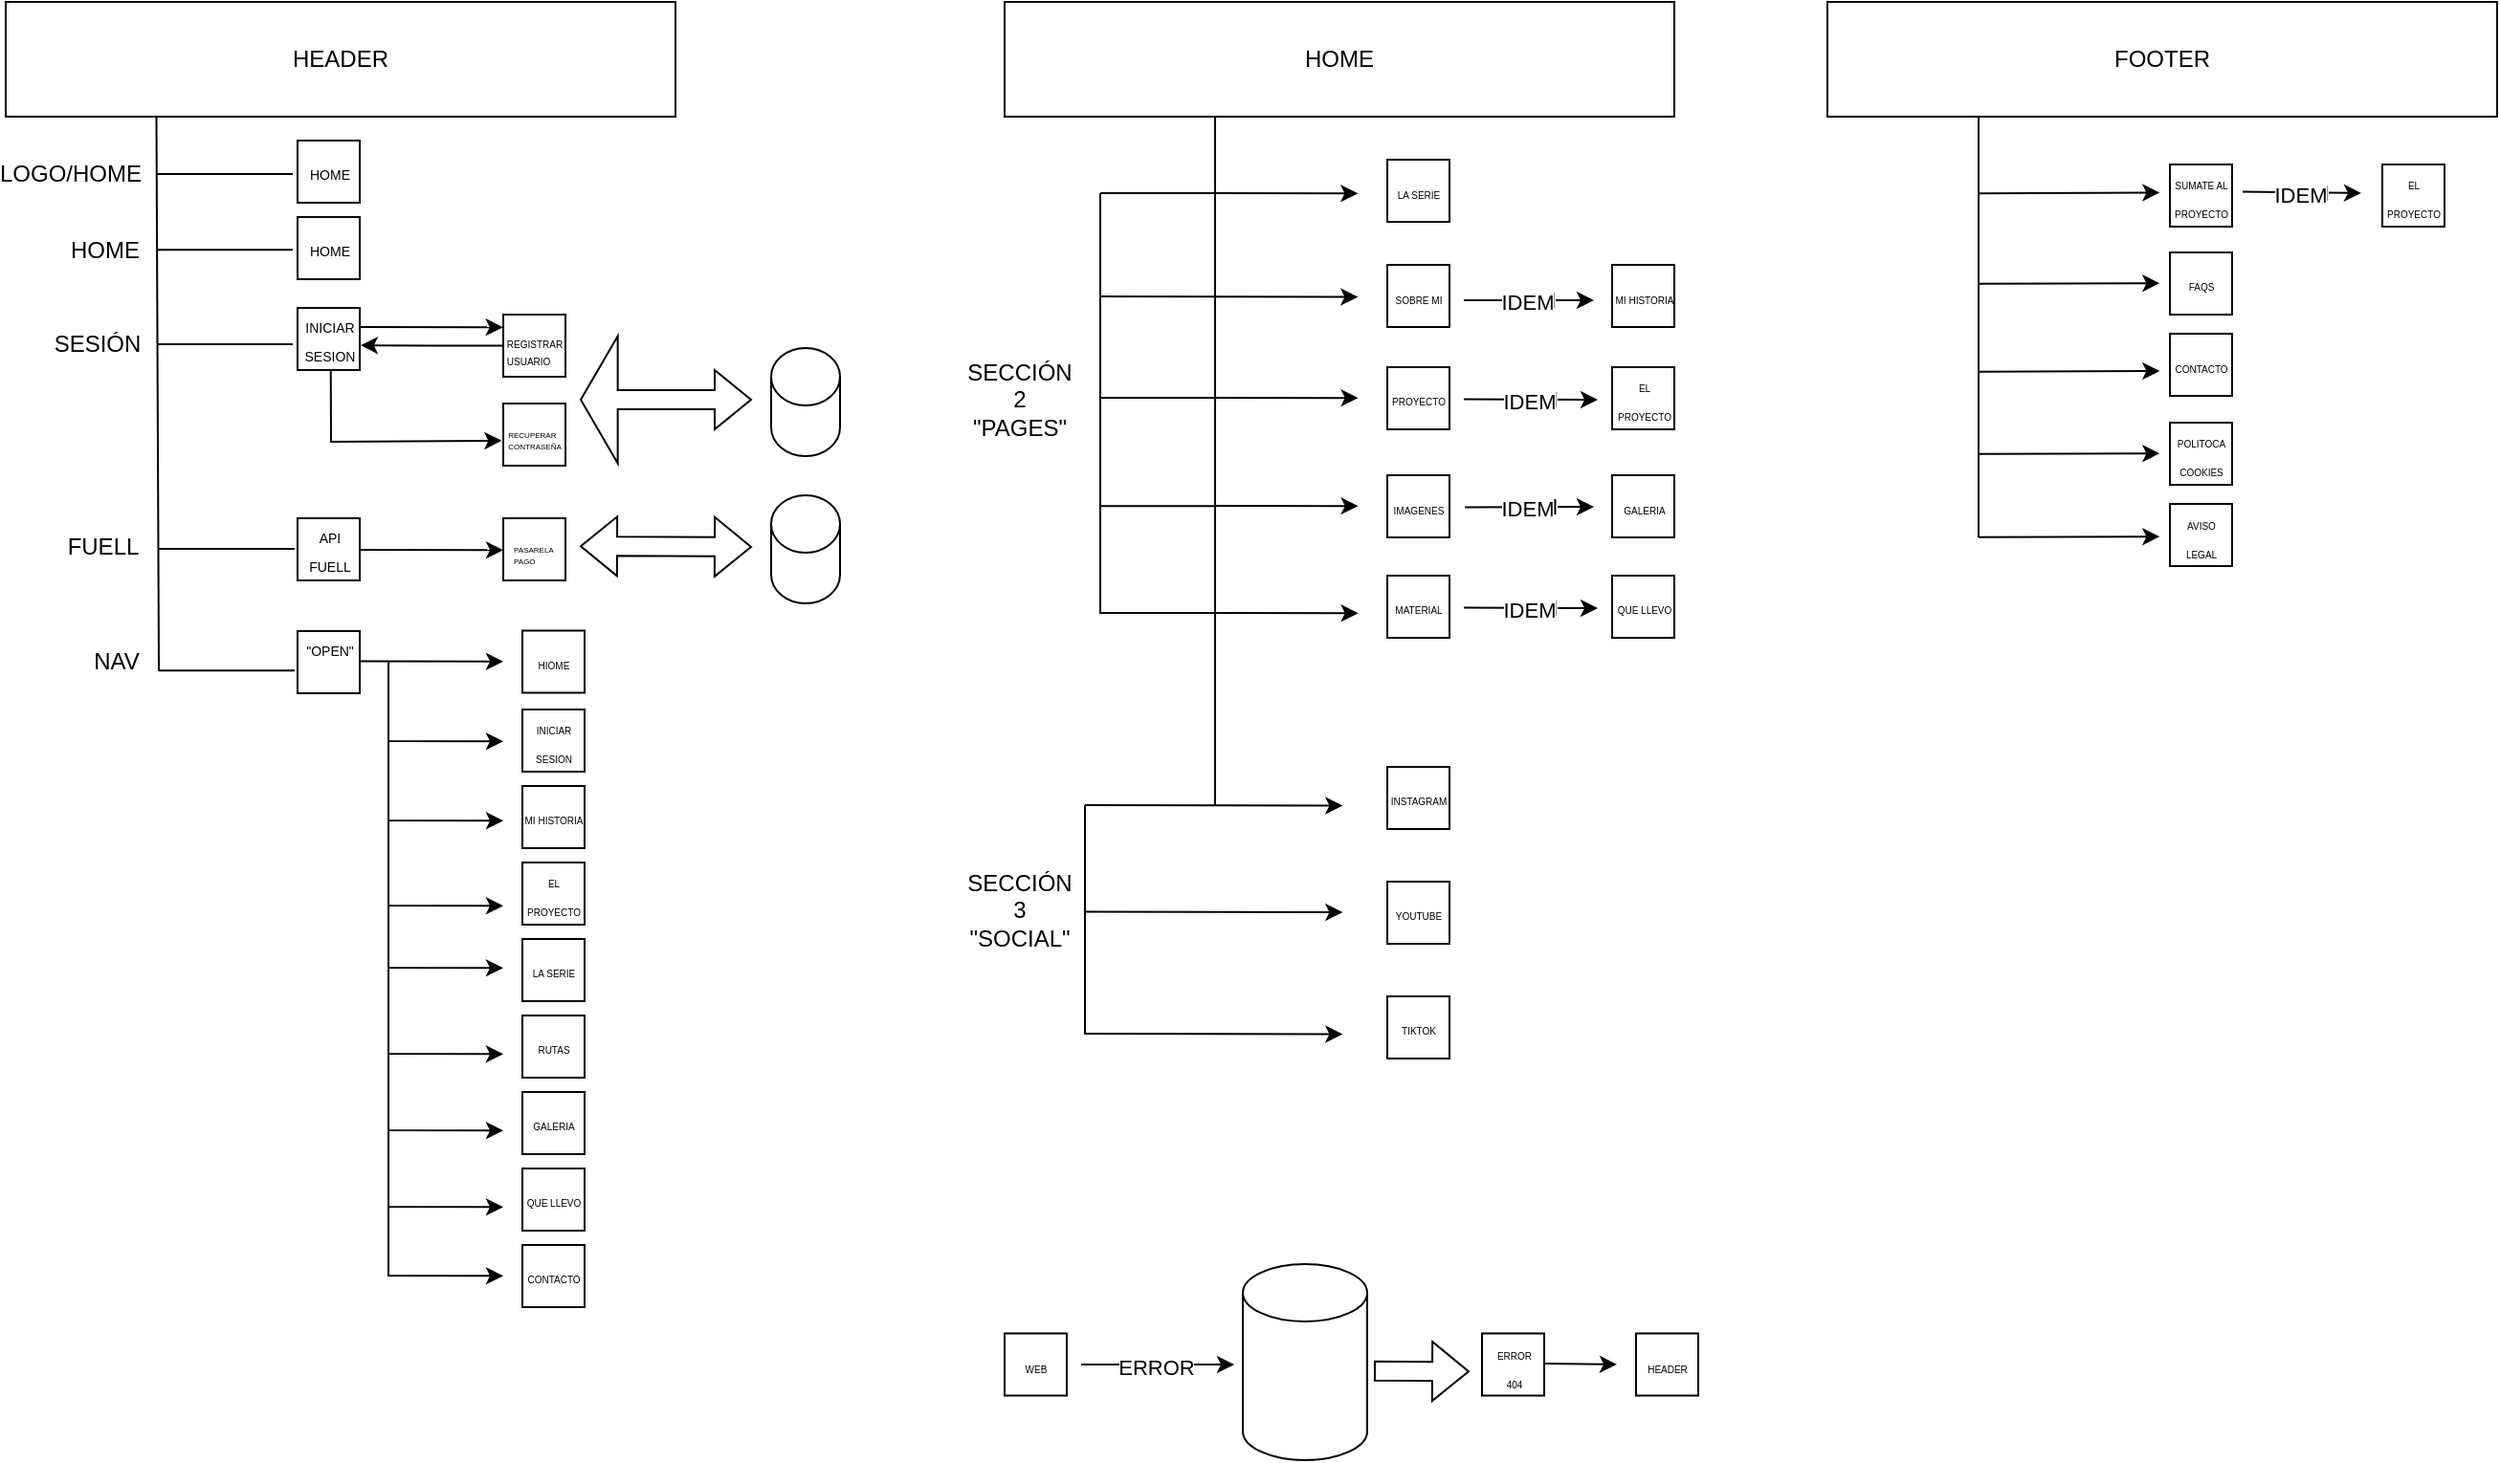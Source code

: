 <mxfile version="22.1.3" type="github">
  <diagram name="Página-1" id="Q6UjCD8Ogbrj1XXTGMY5">
    <mxGraphModel dx="2280" dy="1456" grid="1" gridSize="10" guides="1" tooltips="1" connect="1" arrows="1" fold="1" page="1" pageScale="1" pageWidth="827" pageHeight="1169" math="0" shadow="0">
      <root>
        <mxCell id="0" />
        <mxCell id="1" parent="0" />
        <mxCell id="9y2J15ivf_s7y_aRdUUG-2" value="HOME" style="rounded=0;whiteSpace=wrap;html=1;rotation=0;" parent="1" vertex="1">
          <mxGeometry x="562" y="100" width="350" height="60" as="geometry" />
        </mxCell>
        <mxCell id="9y2J15ivf_s7y_aRdUUG-3" value="FOOTER&lt;br&gt;" style="rounded=0;whiteSpace=wrap;html=1;rotation=0;" parent="1" vertex="1">
          <mxGeometry x="992" y="100" width="350" height="60" as="geometry" />
        </mxCell>
        <mxCell id="9y2J15ivf_s7y_aRdUUG-4" value="HEADER" style="rounded=0;whiteSpace=wrap;html=1;rotation=0;" parent="1" vertex="1">
          <mxGeometry x="40" y="100" width="350" height="60" as="geometry" />
        </mxCell>
        <mxCell id="9y2J15ivf_s7y_aRdUUG-5" value="" style="endArrow=none;html=1;rounded=0;entryX=0.225;entryY=0.982;entryDx=0;entryDy=0;entryPerimeter=0;exitX=0.867;exitY=0.667;exitDx=0;exitDy=0;exitPerimeter=0;" parent="1" edge="1" source="9y2J15ivf_s7y_aRdUUG-7">
          <mxGeometry width="50" height="50" relative="1" as="geometry">
            <mxPoint x="120" y="440" as="sourcePoint" />
            <mxPoint x="118.75" y="159.92" as="targetPoint" />
          </mxGeometry>
        </mxCell>
        <mxCell id="9y2J15ivf_s7y_aRdUUG-6" value="" style="endArrow=none;html=1;rounded=0;" parent="1" edge="1">
          <mxGeometry width="50" height="50" relative="1" as="geometry">
            <mxPoint x="119" y="190" as="sourcePoint" />
            <mxPoint x="190" y="190" as="targetPoint" />
          </mxGeometry>
        </mxCell>
        <mxCell id="9y2J15ivf_s7y_aRdUUG-7" value="NAV" style="text;html=1;strokeColor=none;fillColor=none;align=center;verticalAlign=middle;whiteSpace=wrap;rounded=0;" parent="1" vertex="1">
          <mxGeometry x="68" y="430" width="60" height="30" as="geometry" />
        </mxCell>
        <mxCell id="9y2J15ivf_s7y_aRdUUG-11" value="HOME" style="text;html=1;strokeColor=none;fillColor=none;align=center;verticalAlign=middle;whiteSpace=wrap;rounded=0;" parent="1" vertex="1">
          <mxGeometry x="62" y="215" width="60" height="30" as="geometry" />
        </mxCell>
        <mxCell id="9y2J15ivf_s7y_aRdUUG-13" value="FUELL" style="text;html=1;strokeColor=none;fillColor=none;align=center;verticalAlign=middle;whiteSpace=wrap;rounded=0;" parent="1" vertex="1">
          <mxGeometry x="61" y="370" width="60" height="30" as="geometry" />
        </mxCell>
        <mxCell id="9y2J15ivf_s7y_aRdUUG-14" value="SESIÓN" style="text;html=1;strokeColor=none;fillColor=none;align=center;verticalAlign=middle;whiteSpace=wrap;rounded=0;" parent="1" vertex="1">
          <mxGeometry x="58" y="263.5" width="60" height="30" as="geometry" />
        </mxCell>
        <mxCell id="9y2J15ivf_s7y_aRdUUG-15" value="LOGO/HOME" style="text;html=1;strokeColor=none;fillColor=none;align=center;verticalAlign=middle;whiteSpace=wrap;rounded=0;" parent="1" vertex="1">
          <mxGeometry x="44" y="175" width="60" height="30" as="geometry" />
        </mxCell>
        <mxCell id="9y2J15ivf_s7y_aRdUUG-16" value="&lt;font style=&quot;font-size: 7px;&quot;&gt;HOME&lt;/font&gt;" style="whiteSpace=wrap;html=1;aspect=fixed;align=center;" parent="1" vertex="1">
          <mxGeometry x="192.5" y="172.5" width="32.5" height="32.5" as="geometry" />
        </mxCell>
        <mxCell id="9y2J15ivf_s7y_aRdUUG-17" value="" style="endArrow=none;html=1;rounded=0;" parent="1" edge="1">
          <mxGeometry width="50" height="50" relative="1" as="geometry">
            <mxPoint x="119" y="229.66" as="sourcePoint" />
            <mxPoint x="190" y="229.66" as="targetPoint" />
          </mxGeometry>
        </mxCell>
        <mxCell id="9y2J15ivf_s7y_aRdUUG-18" value="&lt;font style=&quot;font-size: 7px;&quot;&gt;HOME&lt;/font&gt;" style="whiteSpace=wrap;html=1;aspect=fixed;align=center;" parent="1" vertex="1">
          <mxGeometry x="192.5" y="212.5" width="32.5" height="32.5" as="geometry" />
        </mxCell>
        <mxCell id="9y2J15ivf_s7y_aRdUUG-19" value="" style="endArrow=none;html=1;rounded=0;" parent="1" edge="1">
          <mxGeometry width="50" height="50" relative="1" as="geometry">
            <mxPoint x="119" y="279" as="sourcePoint" />
            <mxPoint x="190" y="279" as="targetPoint" />
          </mxGeometry>
        </mxCell>
        <mxCell id="9y2J15ivf_s7y_aRdUUG-20" value="&lt;font style=&quot;font-size: 7px;&quot;&gt;INICIAR&lt;br&gt;SESION&lt;br&gt;&lt;/font&gt;" style="whiteSpace=wrap;html=1;aspect=fixed;align=center;" parent="1" vertex="1">
          <mxGeometry x="192.5" y="260" width="32.5" height="32.5" as="geometry" />
        </mxCell>
        <mxCell id="9y2J15ivf_s7y_aRdUUG-28" value="" style="edgeStyle=orthogonalEdgeStyle;rounded=0;orthogonalLoop=1;jettySize=auto;html=1;entryX=1.014;entryY=0.601;entryDx=0;entryDy=0;entryPerimeter=0;" parent="1" source="9y2J15ivf_s7y_aRdUUG-22" target="9y2J15ivf_s7y_aRdUUG-20" edge="1">
          <mxGeometry relative="1" as="geometry">
            <mxPoint x="230" y="280" as="targetPoint" />
          </mxGeometry>
        </mxCell>
        <mxCell id="9y2J15ivf_s7y_aRdUUG-22" value="&lt;div style=&quot;text-align: left;&quot;&gt;&lt;span style=&quot;font-size: 5px; background-color: initial;&quot;&gt;REGISTRAR&lt;/span&gt;&lt;/div&gt;&lt;font style=&quot;font-size: 5px;&quot;&gt;&lt;div style=&quot;text-align: left;&quot;&gt;&lt;span style=&quot;background-color: initial;&quot;&gt;USUARIO&lt;/span&gt;&lt;/div&gt;&lt;/font&gt;" style="whiteSpace=wrap;html=1;aspect=fixed;align=center;" parent="1" vertex="1">
          <mxGeometry x="300" y="263.5" width="32.5" height="32.5" as="geometry" />
        </mxCell>
        <mxCell id="9y2J15ivf_s7y_aRdUUG-24" value="&lt;div style=&quot;text-align: left;&quot;&gt;&lt;span style=&quot;font-size: 4px; background-color: initial;&quot;&gt;RECUPERAR&lt;/span&gt;&lt;/div&gt;&lt;font style=&quot;font-size: 4px;&quot;&gt;&lt;div style=&quot;text-align: left;&quot;&gt;&lt;span style=&quot;background-color: initial;&quot;&gt;CONTRASEÑA&lt;/span&gt;&lt;/div&gt;&lt;/font&gt;" style="whiteSpace=wrap;html=1;aspect=fixed;align=center;" parent="1" vertex="1">
          <mxGeometry x="300" y="310" width="32.5" height="32.5" as="geometry" />
        </mxCell>
        <mxCell id="9y2J15ivf_s7y_aRdUUG-27" value="" style="endArrow=classic;html=1;rounded=0;exitX=1.005;exitY=0.567;exitDx=0;exitDy=0;exitPerimeter=0;" parent="1" edge="1">
          <mxGeometry width="50" height="50" relative="1" as="geometry">
            <mxPoint x="225.002" y="269.998" as="sourcePoint" />
            <mxPoint x="299.84" y="270.12" as="targetPoint" />
          </mxGeometry>
        </mxCell>
        <mxCell id="9y2J15ivf_s7y_aRdUUG-29" value="" style="endArrow=classic;html=1;rounded=0;entryX=-0.025;entryY=0.598;entryDx=0;entryDy=0;entryPerimeter=0;exitX=0.534;exitY=0.99;exitDx=0;exitDy=0;exitPerimeter=0;" parent="1" source="9y2J15ivf_s7y_aRdUUG-20" target="9y2J15ivf_s7y_aRdUUG-24" edge="1">
          <mxGeometry width="50" height="50" relative="1" as="geometry">
            <mxPoint x="225.002" y="326.168" as="sourcePoint" />
            <mxPoint x="299.84" y="326.29" as="targetPoint" />
            <Array as="points">
              <mxPoint x="210" y="330" />
            </Array>
          </mxGeometry>
        </mxCell>
        <mxCell id="9y2J15ivf_s7y_aRdUUG-31" value="&lt;font style=&quot;font-size: 7px;&quot;&gt;API&lt;br&gt;FUELL&lt;br&gt;&lt;/font&gt;" style="whiteSpace=wrap;html=1;aspect=fixed;align=center;" parent="1" vertex="1">
          <mxGeometry x="192.5" y="370" width="32.5" height="32.5" as="geometry" />
        </mxCell>
        <mxCell id="9y2J15ivf_s7y_aRdUUG-32" value="" style="endArrow=none;html=1;rounded=0;" parent="1" edge="1">
          <mxGeometry width="50" height="50" relative="1" as="geometry">
            <mxPoint x="120" y="385.94" as="sourcePoint" />
            <mxPoint x="191" y="385.94" as="targetPoint" />
          </mxGeometry>
        </mxCell>
        <mxCell id="9y2J15ivf_s7y_aRdUUG-33" value="" style="endArrow=classic;html=1;rounded=0;exitX=1.005;exitY=0.567;exitDx=0;exitDy=0;exitPerimeter=0;" parent="1" edge="1">
          <mxGeometry width="50" height="50" relative="1" as="geometry">
            <mxPoint x="225.162" y="386.498" as="sourcePoint" />
            <mxPoint x="300" y="386.62" as="targetPoint" />
          </mxGeometry>
        </mxCell>
        <mxCell id="9y2J15ivf_s7y_aRdUUG-34" value="&lt;div style=&quot;text-align: left;&quot;&gt;&lt;span style=&quot;font-size: 4px; background-color: initial;&quot;&gt;PASARELA&amp;nbsp;&lt;/span&gt;&lt;/div&gt;&lt;font style=&quot;font-size: 4px;&quot;&gt;&lt;div style=&quot;text-align: left;&quot;&gt;&lt;span style=&quot;background-color: initial;&quot;&gt;PAGO&lt;/span&gt;&lt;/div&gt;&lt;/font&gt;" style="whiteSpace=wrap;html=1;aspect=fixed;align=center;" parent="1" vertex="1">
          <mxGeometry x="300" y="370" width="32.5" height="32.5" as="geometry" />
        </mxCell>
        <mxCell id="9y2J15ivf_s7y_aRdUUG-35" value="" style="endArrow=none;html=1;rounded=0;" parent="1" edge="1">
          <mxGeometry width="50" height="50" relative="1" as="geometry">
            <mxPoint x="120" y="449.62" as="sourcePoint" />
            <mxPoint x="191" y="449.62" as="targetPoint" />
          </mxGeometry>
        </mxCell>
        <mxCell id="9y2J15ivf_s7y_aRdUUG-36" value="&lt;font style=&quot;font-size: 7px;&quot;&gt;&quot;OPEN&quot;&lt;br&gt;&lt;br&gt;&lt;/font&gt;" style="whiteSpace=wrap;html=1;aspect=fixed;align=center;" parent="1" vertex="1">
          <mxGeometry x="192.5" y="429" width="32.5" height="32.5" as="geometry" />
        </mxCell>
        <mxCell id="9y2J15ivf_s7y_aRdUUG-37" value="" style="endArrow=classic;html=1;rounded=0;exitX=1.005;exitY=0.567;exitDx=0;exitDy=0;exitPerimeter=0;" parent="1" edge="1">
          <mxGeometry width="50" height="50" relative="1" as="geometry">
            <mxPoint x="225.162" y="444.788" as="sourcePoint" />
            <mxPoint x="300" y="444.91" as="targetPoint" />
          </mxGeometry>
        </mxCell>
        <mxCell id="9y2J15ivf_s7y_aRdUUG-38" value="" style="endArrow=classic;html=1;rounded=0;" parent="1" edge="1">
          <mxGeometry width="50" height="50" relative="1" as="geometry">
            <mxPoint x="240" y="445" as="sourcePoint" />
            <mxPoint x="300" y="486.62" as="targetPoint" />
            <Array as="points">
              <mxPoint x="240" y="486.5" />
            </Array>
          </mxGeometry>
        </mxCell>
        <mxCell id="9y2J15ivf_s7y_aRdUUG-39" value="" style="endArrow=classic;html=1;rounded=0;" parent="1" edge="1">
          <mxGeometry width="50" height="50" relative="1" as="geometry">
            <mxPoint x="240" y="542.5" as="sourcePoint" />
            <mxPoint x="300" y="572.62" as="targetPoint" />
            <Array as="points">
              <mxPoint x="240" y="572.5" />
            </Array>
          </mxGeometry>
        </mxCell>
        <mxCell id="9y2J15ivf_s7y_aRdUUG-40" value="" style="endArrow=classic;html=1;rounded=0;" parent="1" edge="1">
          <mxGeometry width="50" height="50" relative="1" as="geometry">
            <mxPoint x="240" y="575" as="sourcePoint" />
            <mxPoint x="300" y="605.12" as="targetPoint" />
            <Array as="points">
              <mxPoint x="240" y="605" />
            </Array>
          </mxGeometry>
        </mxCell>
        <mxCell id="9y2J15ivf_s7y_aRdUUG-41" value="" style="endArrow=classic;html=1;rounded=0;" parent="1" edge="1">
          <mxGeometry width="50" height="50" relative="1" as="geometry">
            <mxPoint x="240" y="620" as="sourcePoint" />
            <mxPoint x="300" y="650.12" as="targetPoint" />
            <Array as="points">
              <mxPoint x="240" y="650" />
            </Array>
          </mxGeometry>
        </mxCell>
        <mxCell id="9y2J15ivf_s7y_aRdUUG-42" value="" style="endArrow=classic;html=1;rounded=0;" parent="1" edge="1">
          <mxGeometry width="50" height="50" relative="1" as="geometry">
            <mxPoint x="240" y="460" as="sourcePoint" />
            <mxPoint x="300" y="528.12" as="targetPoint" />
            <Array as="points">
              <mxPoint x="240" y="528" />
            </Array>
          </mxGeometry>
        </mxCell>
        <mxCell id="kgXsLkmQywL4M7RVmzUK-1" value="" style="shape=cylinder3;whiteSpace=wrap;html=1;boundedLbl=1;backgroundOutline=1;size=15;" vertex="1" parent="1">
          <mxGeometry x="440" y="281" width="36" height="56.5" as="geometry" />
        </mxCell>
        <mxCell id="kgXsLkmQywL4M7RVmzUK-2" value="" style="shape=flexArrow;endArrow=classic;startArrow=classic;html=1;rounded=0;startWidth=55.484;startSize=6.11;" edge="1" parent="1">
          <mxGeometry width="100" height="100" relative="1" as="geometry">
            <mxPoint x="340" y="308" as="sourcePoint" />
            <mxPoint x="430" y="308" as="targetPoint" />
          </mxGeometry>
        </mxCell>
        <mxCell id="kgXsLkmQywL4M7RVmzUK-3" value="" style="shape=cylinder3;whiteSpace=wrap;html=1;boundedLbl=1;backgroundOutline=1;size=15;" vertex="1" parent="1">
          <mxGeometry x="440" y="358" width="36" height="56.5" as="geometry" />
        </mxCell>
        <mxCell id="kgXsLkmQywL4M7RVmzUK-4" value="" style="shape=flexArrow;endArrow=classic;startArrow=classic;html=1;rounded=0;" edge="1" parent="1">
          <mxGeometry width="100" height="100" relative="1" as="geometry">
            <mxPoint x="340" y="384.58" as="sourcePoint" />
            <mxPoint x="430" y="385" as="targetPoint" />
          </mxGeometry>
        </mxCell>
        <mxCell id="kgXsLkmQywL4M7RVmzUK-5" value="&lt;div style=&quot;text-align: left;&quot;&gt;&lt;span style=&quot;font-size: 5px;&quot;&gt;HIOME&lt;/span&gt;&lt;/div&gt;" style="whiteSpace=wrap;html=1;aspect=fixed;align=center;" vertex="1" parent="1">
          <mxGeometry x="310" y="428.75" width="32.5" height="32.5" as="geometry" />
        </mxCell>
        <mxCell id="kgXsLkmQywL4M7RVmzUK-10" value="&lt;div style=&quot;&quot;&gt;&lt;span style=&quot;font-size: 5px;&quot;&gt;INICIAR&lt;/span&gt;&lt;/div&gt;&lt;div style=&quot;&quot;&gt;&lt;span style=&quot;font-size: 5px;&quot;&gt;SESION&lt;/span&gt;&lt;/div&gt;" style="whiteSpace=wrap;html=1;aspect=fixed;align=center;" vertex="1" parent="1">
          <mxGeometry x="310" y="470" width="32.5" height="32.5" as="geometry" />
        </mxCell>
        <mxCell id="kgXsLkmQywL4M7RVmzUK-11" value="&lt;div style=&quot;&quot;&gt;&lt;span style=&quot;font-size: 5px;&quot;&gt;MI HISTORIA&lt;/span&gt;&lt;/div&gt;" style="whiteSpace=wrap;html=1;aspect=fixed;align=center;" vertex="1" parent="1">
          <mxGeometry x="310" y="510" width="32.5" height="32.5" as="geometry" />
        </mxCell>
        <mxCell id="kgXsLkmQywL4M7RVmzUK-12" value="&lt;div style=&quot;&quot;&gt;&lt;span style=&quot;font-size: 5px;&quot;&gt;EL PROYECTO&lt;/span&gt;&lt;/div&gt;" style="whiteSpace=wrap;html=1;aspect=fixed;align=center;" vertex="1" parent="1">
          <mxGeometry x="310" y="550" width="32.5" height="32.5" as="geometry" />
        </mxCell>
        <mxCell id="kgXsLkmQywL4M7RVmzUK-13" value="&lt;div style=&quot;&quot;&gt;&lt;span style=&quot;font-size: 5px;&quot;&gt;LA SERIE&lt;/span&gt;&lt;/div&gt;" style="whiteSpace=wrap;html=1;aspect=fixed;align=center;" vertex="1" parent="1">
          <mxGeometry x="310" y="590" width="32.5" height="32.5" as="geometry" />
        </mxCell>
        <mxCell id="kgXsLkmQywL4M7RVmzUK-14" value="&lt;div style=&quot;&quot;&gt;&lt;span style=&quot;font-size: 5px;&quot;&gt;RUTAS&lt;/span&gt;&lt;/div&gt;" style="whiteSpace=wrap;html=1;aspect=fixed;align=center;" vertex="1" parent="1">
          <mxGeometry x="310" y="630" width="32.5" height="32.5" as="geometry" />
        </mxCell>
        <mxCell id="kgXsLkmQywL4M7RVmzUK-15" value="&lt;div style=&quot;&quot;&gt;&lt;span style=&quot;font-size: 5px;&quot;&gt;GALERIA&lt;/span&gt;&lt;/div&gt;" style="whiteSpace=wrap;html=1;aspect=fixed;align=center;" vertex="1" parent="1">
          <mxGeometry x="310" y="670" width="32.5" height="32.5" as="geometry" />
        </mxCell>
        <mxCell id="kgXsLkmQywL4M7RVmzUK-16" value="&lt;div style=&quot;&quot;&gt;&lt;span style=&quot;font-size: 5px;&quot;&gt;QUE LLEVO&lt;/span&gt;&lt;/div&gt;" style="whiteSpace=wrap;html=1;aspect=fixed;align=center;" vertex="1" parent="1">
          <mxGeometry x="310" y="710" width="32.5" height="32.5" as="geometry" />
        </mxCell>
        <mxCell id="kgXsLkmQywL4M7RVmzUK-17" value="&lt;div style=&quot;&quot;&gt;&lt;span style=&quot;font-size: 5px;&quot;&gt;CONTACTO&lt;/span&gt;&lt;/div&gt;" style="whiteSpace=wrap;html=1;aspect=fixed;align=center;" vertex="1" parent="1">
          <mxGeometry x="310" y="750" width="32.5" height="32.5" as="geometry" />
        </mxCell>
        <mxCell id="kgXsLkmQywL4M7RVmzUK-18" value="" style="endArrow=classic;html=1;rounded=0;" edge="1" parent="1">
          <mxGeometry width="50" height="50" relative="1" as="geometry">
            <mxPoint x="240" y="660" as="sourcePoint" />
            <mxPoint x="300" y="690.12" as="targetPoint" />
            <Array as="points">
              <mxPoint x="240" y="690" />
            </Array>
          </mxGeometry>
        </mxCell>
        <mxCell id="kgXsLkmQywL4M7RVmzUK-19" value="" style="endArrow=classic;html=1;rounded=0;" edge="1" parent="1">
          <mxGeometry width="50" height="50" relative="1" as="geometry">
            <mxPoint x="240" y="700" as="sourcePoint" />
            <mxPoint x="300" y="730.12" as="targetPoint" />
            <Array as="points">
              <mxPoint x="240" y="730" />
            </Array>
          </mxGeometry>
        </mxCell>
        <mxCell id="kgXsLkmQywL4M7RVmzUK-20" value="" style="endArrow=classic;html=1;rounded=0;" edge="1" parent="1">
          <mxGeometry width="50" height="50" relative="1" as="geometry">
            <mxPoint x="240" y="480" as="sourcePoint" />
            <mxPoint x="300" y="766.12" as="targetPoint" />
            <Array as="points">
              <mxPoint x="240" y="766" />
            </Array>
          </mxGeometry>
        </mxCell>
        <mxCell id="kgXsLkmQywL4M7RVmzUK-21" value="" style="endArrow=none;html=1;rounded=0;entryX=0.225;entryY=0.982;entryDx=0;entryDy=0;entryPerimeter=0;" edge="1" parent="1">
          <mxGeometry width="50" height="50" relative="1" as="geometry">
            <mxPoint x="672" y="520" as="sourcePoint" />
            <mxPoint x="672" y="160" as="targetPoint" />
          </mxGeometry>
        </mxCell>
        <mxCell id="kgXsLkmQywL4M7RVmzUK-25" value="&lt;div style=&quot;&quot;&gt;&lt;span style=&quot;font-size: 5px;&quot;&gt;LA SERIE&lt;/span&gt;&lt;/div&gt;" style="whiteSpace=wrap;html=1;aspect=fixed;align=center;" vertex="1" parent="1">
          <mxGeometry x="762" y="182.5" width="32.5" height="32.5" as="geometry" />
        </mxCell>
        <mxCell id="kgXsLkmQywL4M7RVmzUK-26" value="&lt;div style=&quot;&quot;&gt;&lt;span style=&quot;font-size: 5px;&quot;&gt;MI HISTORIA&lt;/span&gt;&lt;/div&gt;" style="whiteSpace=wrap;html=1;aspect=fixed;align=center;" vertex="1" parent="1">
          <mxGeometry x="879.5" y="237.5" width="32.5" height="32.5" as="geometry" />
        </mxCell>
        <mxCell id="kgXsLkmQywL4M7RVmzUK-27" value="&lt;div style=&quot;&quot;&gt;&lt;span style=&quot;font-size: 5px;&quot;&gt;PROYECTO&lt;/span&gt;&lt;/div&gt;" style="whiteSpace=wrap;html=1;aspect=fixed;align=center;" vertex="1" parent="1">
          <mxGeometry x="762" y="291" width="32.5" height="32.5" as="geometry" />
        </mxCell>
        <mxCell id="kgXsLkmQywL4M7RVmzUK-28" value="&lt;div style=&quot;&quot;&gt;&lt;span style=&quot;font-size: 5px;&quot;&gt;IMAGENES&lt;/span&gt;&lt;/div&gt;" style="whiteSpace=wrap;html=1;aspect=fixed;align=center;" vertex="1" parent="1">
          <mxGeometry x="762" y="347.5" width="32.5" height="32.5" as="geometry" />
        </mxCell>
        <mxCell id="kgXsLkmQywL4M7RVmzUK-29" value="&lt;div style=&quot;&quot;&gt;&lt;span style=&quot;font-size: 5px;&quot;&gt;INSTAGRAM&lt;/span&gt;&lt;/div&gt;" style="whiteSpace=wrap;html=1;aspect=fixed;align=center;" vertex="1" parent="1">
          <mxGeometry x="762" y="500" width="32.5" height="32.5" as="geometry" />
        </mxCell>
        <mxCell id="kgXsLkmQywL4M7RVmzUK-30" value="&lt;div style=&quot;&quot;&gt;&lt;span style=&quot;font-size: 5px;&quot;&gt;MATERIAL&lt;/span&gt;&lt;/div&gt;" style="whiteSpace=wrap;html=1;aspect=fixed;align=center;" vertex="1" parent="1">
          <mxGeometry x="762" y="400" width="32.5" height="32.5" as="geometry" />
        </mxCell>
        <mxCell id="kgXsLkmQywL4M7RVmzUK-31" value="" style="endArrow=classic;html=1;rounded=0;" edge="1" parent="1">
          <mxGeometry width="50" height="50" relative="1" as="geometry">
            <mxPoint x="612" y="200" as="sourcePoint" />
            <mxPoint x="746.67" y="200.12" as="targetPoint" />
          </mxGeometry>
        </mxCell>
        <mxCell id="kgXsLkmQywL4M7RVmzUK-32" value="" style="endArrow=classic;html=1;rounded=0;" edge="1" parent="1">
          <mxGeometry width="50" height="50" relative="1" as="geometry">
            <mxPoint x="612" y="254" as="sourcePoint" />
            <mxPoint x="746.67" y="254.25" as="targetPoint" />
          </mxGeometry>
        </mxCell>
        <mxCell id="kgXsLkmQywL4M7RVmzUK-38" value="&lt;div style=&quot;&quot;&gt;&lt;span style=&quot;font-size: 5px;&quot;&gt;EL PROYECTO&lt;/span&gt;&lt;/div&gt;" style="whiteSpace=wrap;html=1;aspect=fixed;align=center;" vertex="1" parent="1">
          <mxGeometry x="879.5" y="291" width="32.5" height="32.5" as="geometry" />
        </mxCell>
        <mxCell id="kgXsLkmQywL4M7RVmzUK-39" value="&lt;div style=&quot;&quot;&gt;&lt;span style=&quot;font-size: 5px;&quot;&gt;SOBRE MI&lt;/span&gt;&lt;/div&gt;" style="whiteSpace=wrap;html=1;aspect=fixed;align=center;" vertex="1" parent="1">
          <mxGeometry x="762" y="237.5" width="32.5" height="32.5" as="geometry" />
        </mxCell>
        <mxCell id="kgXsLkmQywL4M7RVmzUK-40" value="&lt;div style=&quot;&quot;&gt;&lt;span style=&quot;font-size: 5px;&quot;&gt;GALERIA&lt;/span&gt;&lt;/div&gt;" style="whiteSpace=wrap;html=1;aspect=fixed;align=center;" vertex="1" parent="1">
          <mxGeometry x="879.5" y="347.5" width="32.5" height="32.5" as="geometry" />
        </mxCell>
        <mxCell id="kgXsLkmQywL4M7RVmzUK-41" value="&lt;div style=&quot;&quot;&gt;&lt;span style=&quot;font-size: 5px;&quot;&gt;QUE LLEVO&lt;/span&gt;&lt;/div&gt;" style="whiteSpace=wrap;html=1;aspect=fixed;align=center;" vertex="1" parent="1">
          <mxGeometry x="879.5" y="400" width="32.5" height="32.5" as="geometry" />
        </mxCell>
        <mxCell id="kgXsLkmQywL4M7RVmzUK-42" value="" style="endArrow=classic;html=1;rounded=0;exitX=1.005;exitY=0.567;exitDx=0;exitDy=0;exitPerimeter=0;" edge="1" parent="1">
          <mxGeometry width="50" height="50" relative="1" as="geometry">
            <mxPoint x="672.002" y="306.957" as="sourcePoint" />
            <mxPoint x="746.84" y="307.08" as="targetPoint" />
          </mxGeometry>
        </mxCell>
        <mxCell id="kgXsLkmQywL4M7RVmzUK-43" value="" style="endArrow=classic;html=1;rounded=0;exitX=1.005;exitY=0.567;exitDx=0;exitDy=0;exitPerimeter=0;" edge="1" parent="1">
          <mxGeometry width="50" height="50" relative="1" as="geometry">
            <mxPoint x="672.002" y="363.457" as="sourcePoint" />
            <mxPoint x="746.84" y="363.58" as="targetPoint" />
          </mxGeometry>
        </mxCell>
        <mxCell id="kgXsLkmQywL4M7RVmzUK-44" value="" style="endArrow=classic;html=1;rounded=0;exitX=1.005;exitY=0.567;exitDx=0;exitDy=0;exitPerimeter=0;" edge="1" parent="1">
          <mxGeometry width="50" height="50" relative="1" as="geometry">
            <mxPoint x="672.002" y="419.498" as="sourcePoint" />
            <mxPoint x="746.84" y="419.62" as="targetPoint" />
          </mxGeometry>
        </mxCell>
        <mxCell id="kgXsLkmQywL4M7RVmzUK-45" value="" style="endArrow=classic;html=1;rounded=0;" edge="1" parent="1">
          <mxGeometry relative="1" as="geometry">
            <mxPoint x="802.5" y="364.24" as="sourcePoint" />
            <mxPoint x="870" y="364" as="targetPoint" />
          </mxGeometry>
        </mxCell>
        <mxCell id="kgXsLkmQywL4M7RVmzUK-46" value="Label" style="edgeLabel;resizable=0;html=1;align=center;verticalAlign=middle;" connectable="0" vertex="1" parent="kgXsLkmQywL4M7RVmzUK-45">
          <mxGeometry relative="1" as="geometry" />
        </mxCell>
        <mxCell id="kgXsLkmQywL4M7RVmzUK-47" value="IDEM" style="edgeLabel;html=1;align=center;verticalAlign=middle;resizable=0;points=[];" vertex="1" connectable="0" parent="kgXsLkmQywL4M7RVmzUK-45">
          <mxGeometry x="-0.033" y="-1" relative="1" as="geometry">
            <mxPoint as="offset" />
          </mxGeometry>
        </mxCell>
        <mxCell id="kgXsLkmQywL4M7RVmzUK-49" value="" style="endArrow=classic;html=1;rounded=0;" edge="1" parent="1">
          <mxGeometry relative="1" as="geometry">
            <mxPoint x="802" y="416.74" as="sourcePoint" />
            <mxPoint x="872" y="417" as="targetPoint" />
          </mxGeometry>
        </mxCell>
        <mxCell id="kgXsLkmQywL4M7RVmzUK-50" value="Label" style="edgeLabel;resizable=0;html=1;align=center;verticalAlign=middle;" connectable="0" vertex="1" parent="kgXsLkmQywL4M7RVmzUK-49">
          <mxGeometry relative="1" as="geometry" />
        </mxCell>
        <mxCell id="kgXsLkmQywL4M7RVmzUK-51" value="IDEM" style="edgeLabel;html=1;align=center;verticalAlign=middle;resizable=0;points=[];" vertex="1" connectable="0" parent="kgXsLkmQywL4M7RVmzUK-49">
          <mxGeometry x="-0.033" y="-1" relative="1" as="geometry">
            <mxPoint as="offset" />
          </mxGeometry>
        </mxCell>
        <mxCell id="kgXsLkmQywL4M7RVmzUK-52" value="" style="endArrow=classic;html=1;rounded=0;" edge="1" parent="1">
          <mxGeometry relative="1" as="geometry">
            <mxPoint x="802" y="307.74" as="sourcePoint" />
            <mxPoint x="872" y="308" as="targetPoint" />
          </mxGeometry>
        </mxCell>
        <mxCell id="kgXsLkmQywL4M7RVmzUK-53" value="Label" style="edgeLabel;resizable=0;html=1;align=center;verticalAlign=middle;" connectable="0" vertex="1" parent="kgXsLkmQywL4M7RVmzUK-52">
          <mxGeometry relative="1" as="geometry" />
        </mxCell>
        <mxCell id="kgXsLkmQywL4M7RVmzUK-54" value="IDEM" style="edgeLabel;html=1;align=center;verticalAlign=middle;resizable=0;points=[];" vertex="1" connectable="0" parent="kgXsLkmQywL4M7RVmzUK-52">
          <mxGeometry x="-0.033" y="-1" relative="1" as="geometry">
            <mxPoint as="offset" />
          </mxGeometry>
        </mxCell>
        <mxCell id="kgXsLkmQywL4M7RVmzUK-55" value="" style="endArrow=classic;html=1;rounded=0;" edge="1" parent="1">
          <mxGeometry relative="1" as="geometry">
            <mxPoint x="802" y="255.98" as="sourcePoint" />
            <mxPoint x="870" y="256" as="targetPoint" />
          </mxGeometry>
        </mxCell>
        <mxCell id="kgXsLkmQywL4M7RVmzUK-56" value="Label" style="edgeLabel;resizable=0;html=1;align=center;verticalAlign=middle;" connectable="0" vertex="1" parent="kgXsLkmQywL4M7RVmzUK-55">
          <mxGeometry relative="1" as="geometry" />
        </mxCell>
        <mxCell id="kgXsLkmQywL4M7RVmzUK-57" value="IDEM" style="edgeLabel;html=1;align=center;verticalAlign=middle;resizable=0;points=[];" vertex="1" connectable="0" parent="kgXsLkmQywL4M7RVmzUK-55">
          <mxGeometry x="-0.033" y="-1" relative="1" as="geometry">
            <mxPoint as="offset" />
          </mxGeometry>
        </mxCell>
        <mxCell id="kgXsLkmQywL4M7RVmzUK-58" value="" style="endArrow=none;html=1;rounded=0;" edge="1" parent="1">
          <mxGeometry width="50" height="50" relative="1" as="geometry">
            <mxPoint x="612" y="307" as="sourcePoint" />
            <mxPoint x="672" y="307" as="targetPoint" />
          </mxGeometry>
        </mxCell>
        <mxCell id="kgXsLkmQywL4M7RVmzUK-59" value="" style="endArrow=none;html=1;rounded=0;" edge="1" parent="1">
          <mxGeometry width="50" height="50" relative="1" as="geometry">
            <mxPoint x="612" y="363.62" as="sourcePoint" />
            <mxPoint x="672" y="363.62" as="targetPoint" />
          </mxGeometry>
        </mxCell>
        <mxCell id="kgXsLkmQywL4M7RVmzUK-60" value="" style="endArrow=none;html=1;rounded=0;" edge="1" parent="1">
          <mxGeometry width="50" height="50" relative="1" as="geometry">
            <mxPoint x="612" y="419.5" as="sourcePoint" />
            <mxPoint x="672" y="419.5" as="targetPoint" />
          </mxGeometry>
        </mxCell>
        <mxCell id="kgXsLkmQywL4M7RVmzUK-63" value="" style="endArrow=none;html=1;rounded=0;" edge="1" parent="1">
          <mxGeometry width="50" height="50" relative="1" as="geometry">
            <mxPoint x="612" y="420" as="sourcePoint" />
            <mxPoint x="612" y="200" as="targetPoint" />
          </mxGeometry>
        </mxCell>
        <mxCell id="kgXsLkmQywL4M7RVmzUK-64" value="SECCIÓN&lt;br&gt;2&lt;br&gt;&quot;PAGES&quot;" style="text;html=1;strokeColor=none;fillColor=none;align=center;verticalAlign=middle;whiteSpace=wrap;rounded=0;" vertex="1" parent="1">
          <mxGeometry x="540" y="293" width="60" height="30" as="geometry" />
        </mxCell>
        <mxCell id="kgXsLkmQywL4M7RVmzUK-65" value="SECCIÓN&lt;br&gt;3&lt;br&gt;&quot;SOCIAL&quot;" style="text;html=1;strokeColor=none;fillColor=none;align=center;verticalAlign=middle;whiteSpace=wrap;rounded=0;" vertex="1" parent="1">
          <mxGeometry x="540" y="560" width="60" height="30" as="geometry" />
        </mxCell>
        <mxCell id="kgXsLkmQywL4M7RVmzUK-66" value="" style="endArrow=classic;html=1;rounded=0;" edge="1" parent="1">
          <mxGeometry width="50" height="50" relative="1" as="geometry">
            <mxPoint x="604" y="520" as="sourcePoint" />
            <mxPoint x="738.67" y="520.25" as="targetPoint" />
          </mxGeometry>
        </mxCell>
        <mxCell id="kgXsLkmQywL4M7RVmzUK-67" value="" style="endArrow=classic;html=1;rounded=0;" edge="1" parent="1">
          <mxGeometry width="50" height="50" relative="1" as="geometry">
            <mxPoint x="604" y="575.8" as="sourcePoint" />
            <mxPoint x="738.67" y="576.05" as="targetPoint" />
          </mxGeometry>
        </mxCell>
        <mxCell id="kgXsLkmQywL4M7RVmzUK-68" value="&lt;div style=&quot;&quot;&gt;&lt;span style=&quot;font-size: 5px;&quot;&gt;YOUTUBE&lt;/span&gt;&lt;/div&gt;" style="whiteSpace=wrap;html=1;aspect=fixed;align=center;" vertex="1" parent="1">
          <mxGeometry x="762" y="560" width="32.5" height="32.5" as="geometry" />
        </mxCell>
        <mxCell id="kgXsLkmQywL4M7RVmzUK-69" value="" style="endArrow=classic;html=1;rounded=0;" edge="1" parent="1">
          <mxGeometry width="50" height="50" relative="1" as="geometry">
            <mxPoint x="604" y="639.5" as="sourcePoint" />
            <mxPoint x="738.67" y="639.75" as="targetPoint" />
          </mxGeometry>
        </mxCell>
        <mxCell id="kgXsLkmQywL4M7RVmzUK-70" value="&lt;div style=&quot;&quot;&gt;&lt;span style=&quot;font-size: 5px;&quot;&gt;TIKTOK&lt;/span&gt;&lt;/div&gt;" style="whiteSpace=wrap;html=1;aspect=fixed;align=center;" vertex="1" parent="1">
          <mxGeometry x="762" y="620" width="32.5" height="32.5" as="geometry" />
        </mxCell>
        <mxCell id="kgXsLkmQywL4M7RVmzUK-71" value="" style="endArrow=none;html=1;rounded=0;" edge="1" parent="1">
          <mxGeometry width="50" height="50" relative="1" as="geometry">
            <mxPoint x="604" y="640" as="sourcePoint" />
            <mxPoint x="604" y="520" as="targetPoint" />
          </mxGeometry>
        </mxCell>
        <mxCell id="kgXsLkmQywL4M7RVmzUK-72" value="" style="endArrow=none;html=1;rounded=0;entryX=0.225;entryY=0.982;entryDx=0;entryDy=0;entryPerimeter=0;" edge="1" parent="1">
          <mxGeometry width="50" height="50" relative="1" as="geometry">
            <mxPoint x="1071" y="380" as="sourcePoint" />
            <mxPoint x="1071" y="160" as="targetPoint" />
          </mxGeometry>
        </mxCell>
        <mxCell id="kgXsLkmQywL4M7RVmzUK-73" value="" style="endArrow=classic;html=1;rounded=0;" edge="1" parent="1">
          <mxGeometry width="50" height="50" relative="1" as="geometry">
            <mxPoint x="1071" y="200.09" as="sourcePoint" />
            <mxPoint x="1165.67" y="199.73" as="targetPoint" />
          </mxGeometry>
        </mxCell>
        <mxCell id="kgXsLkmQywL4M7RVmzUK-74" value="&lt;div style=&quot;&quot;&gt;&lt;span style=&quot;font-size: 5px;&quot;&gt;SUMATE AL PROYECTO&lt;/span&gt;&lt;/div&gt;" style="whiteSpace=wrap;html=1;aspect=fixed;align=center;" vertex="1" parent="1">
          <mxGeometry x="1171" y="185" width="32.5" height="32.5" as="geometry" />
        </mxCell>
        <mxCell id="kgXsLkmQywL4M7RVmzUK-76" value="&lt;div style=&quot;&quot;&gt;&lt;span style=&quot;font-size: 5px;&quot;&gt;EL PROYECTO&lt;/span&gt;&lt;/div&gt;" style="whiteSpace=wrap;html=1;aspect=fixed;align=center;" vertex="1" parent="1">
          <mxGeometry x="1282" y="185" width="32.5" height="32.5" as="geometry" />
        </mxCell>
        <mxCell id="kgXsLkmQywL4M7RVmzUK-77" value="" style="endArrow=classic;html=1;rounded=0;" edge="1" parent="1">
          <mxGeometry relative="1" as="geometry">
            <mxPoint x="1209" y="199.24" as="sourcePoint" />
            <mxPoint x="1271" y="200" as="targetPoint" />
          </mxGeometry>
        </mxCell>
        <mxCell id="kgXsLkmQywL4M7RVmzUK-78" value="Label" style="edgeLabel;resizable=0;html=1;align=center;verticalAlign=middle;" connectable="0" vertex="1" parent="kgXsLkmQywL4M7RVmzUK-77">
          <mxGeometry relative="1" as="geometry" />
        </mxCell>
        <mxCell id="kgXsLkmQywL4M7RVmzUK-79" value="IDEM" style="edgeLabel;html=1;align=center;verticalAlign=middle;resizable=0;points=[];" vertex="1" connectable="0" parent="kgXsLkmQywL4M7RVmzUK-77">
          <mxGeometry x="-0.033" y="-1" relative="1" as="geometry">
            <mxPoint as="offset" />
          </mxGeometry>
        </mxCell>
        <mxCell id="kgXsLkmQywL4M7RVmzUK-80" value="" style="endArrow=classic;html=1;rounded=0;" edge="1" parent="1">
          <mxGeometry width="50" height="50" relative="1" as="geometry">
            <mxPoint x="1071" y="247.43" as="sourcePoint" />
            <mxPoint x="1165.67" y="247.07" as="targetPoint" />
          </mxGeometry>
        </mxCell>
        <mxCell id="kgXsLkmQywL4M7RVmzUK-81" value="&lt;div style=&quot;&quot;&gt;&lt;span style=&quot;font-size: 5px;&quot;&gt;FAQS&lt;/span&gt;&lt;/div&gt;" style="whiteSpace=wrap;html=1;aspect=fixed;align=center;" vertex="1" parent="1">
          <mxGeometry x="1171" y="231" width="32.5" height="32.5" as="geometry" />
        </mxCell>
        <mxCell id="kgXsLkmQywL4M7RVmzUK-82" value="" style="endArrow=classic;html=1;rounded=0;" edge="1" parent="1">
          <mxGeometry width="50" height="50" relative="1" as="geometry">
            <mxPoint x="1071" y="293.36" as="sourcePoint" />
            <mxPoint x="1165.67" y="293.0" as="targetPoint" />
          </mxGeometry>
        </mxCell>
        <mxCell id="kgXsLkmQywL4M7RVmzUK-83" value="" style="endArrow=classic;html=1;rounded=0;" edge="1" parent="1">
          <mxGeometry width="50" height="50" relative="1" as="geometry">
            <mxPoint x="1071" y="336.43" as="sourcePoint" />
            <mxPoint x="1165.67" y="336.07" as="targetPoint" />
          </mxGeometry>
        </mxCell>
        <mxCell id="kgXsLkmQywL4M7RVmzUK-84" value="&lt;div style=&quot;&quot;&gt;&lt;span style=&quot;font-size: 5px;&quot;&gt;CONTACTO&lt;/span&gt;&lt;/div&gt;" style="whiteSpace=wrap;html=1;aspect=fixed;align=center;" vertex="1" parent="1">
          <mxGeometry x="1171" y="273.5" width="32.5" height="32.5" as="geometry" />
        </mxCell>
        <mxCell id="kgXsLkmQywL4M7RVmzUK-85" value="&lt;div style=&quot;&quot;&gt;&lt;span style=&quot;font-size: 5px;&quot;&gt;POLITOCA&lt;/span&gt;&lt;/div&gt;&lt;div style=&quot;&quot;&gt;&lt;span style=&quot;font-size: 5px;&quot;&gt;COOKIES&lt;/span&gt;&lt;/div&gt;" style="whiteSpace=wrap;html=1;aspect=fixed;align=center;" vertex="1" parent="1">
          <mxGeometry x="1171" y="320" width="32.5" height="32.5" as="geometry" />
        </mxCell>
        <mxCell id="kgXsLkmQywL4M7RVmzUK-86" value="&lt;div style=&quot;&quot;&gt;&lt;span style=&quot;font-size: 5px;&quot;&gt;AVISO LEGAL&lt;/span&gt;&lt;/div&gt;" style="whiteSpace=wrap;html=1;aspect=fixed;align=center;" vertex="1" parent="1">
          <mxGeometry x="1171" y="362.5" width="32.5" height="32.5" as="geometry" />
        </mxCell>
        <mxCell id="kgXsLkmQywL4M7RVmzUK-87" value="" style="endArrow=classic;html=1;rounded=0;" edge="1" parent="1">
          <mxGeometry width="50" height="50" relative="1" as="geometry">
            <mxPoint x="1071" y="379.93" as="sourcePoint" />
            <mxPoint x="1165.67" y="379.57" as="targetPoint" />
          </mxGeometry>
        </mxCell>
        <mxCell id="kgXsLkmQywL4M7RVmzUK-88" value="" style="shape=cylinder3;whiteSpace=wrap;html=1;boundedLbl=1;backgroundOutline=1;size=15;" vertex="1" parent="1">
          <mxGeometry x="686.5" y="760" width="65" height="102.5" as="geometry" />
        </mxCell>
        <mxCell id="kgXsLkmQywL4M7RVmzUK-91" value="&lt;div style=&quot;&quot;&gt;&lt;span style=&quot;font-size: 5px;&quot;&gt;ERROR&lt;/span&gt;&lt;/div&gt;&lt;div style=&quot;&quot;&gt;&lt;span style=&quot;font-size: 5px;&quot;&gt;404&lt;/span&gt;&lt;/div&gt;" style="whiteSpace=wrap;html=1;aspect=fixed;align=center;" vertex="1" parent="1">
          <mxGeometry x="811.5" y="796.25" width="32.5" height="32.5" as="geometry" />
        </mxCell>
        <mxCell id="kgXsLkmQywL4M7RVmzUK-92" value="" style="endArrow=classic;html=1;rounded=0;" edge="1" parent="1">
          <mxGeometry width="50" height="50" relative="1" as="geometry">
            <mxPoint x="844" y="812" as="sourcePoint" />
            <mxPoint x="882" y="812.5" as="targetPoint" />
          </mxGeometry>
        </mxCell>
        <mxCell id="kgXsLkmQywL4M7RVmzUK-94" value="&lt;div style=&quot;&quot;&gt;&lt;span style=&quot;font-size: 5px;&quot;&gt;HEADER&lt;/span&gt;&lt;/div&gt;" style="whiteSpace=wrap;html=1;aspect=fixed;align=center;" vertex="1" parent="1">
          <mxGeometry x="892" y="796.25" width="32.5" height="32.5" as="geometry" />
        </mxCell>
        <mxCell id="kgXsLkmQywL4M7RVmzUK-95" value="" style="shape=flexArrow;endArrow=classic;html=1;rounded=0;" edge="1" parent="1">
          <mxGeometry width="50" height="50" relative="1" as="geometry">
            <mxPoint x="755" y="815.91" as="sourcePoint" />
            <mxPoint x="805" y="816.16" as="targetPoint" />
          </mxGeometry>
        </mxCell>
        <mxCell id="kgXsLkmQywL4M7RVmzUK-98" value="&lt;div style=&quot;&quot;&gt;&lt;span style=&quot;font-size: 5px;&quot;&gt;WEB&lt;/span&gt;&lt;/div&gt;" style="whiteSpace=wrap;html=1;aspect=fixed;align=center;" vertex="1" parent="1">
          <mxGeometry x="562" y="796.25" width="32.5" height="32.5" as="geometry" />
        </mxCell>
        <mxCell id="kgXsLkmQywL4M7RVmzUK-99" value="" style="endArrow=classic;html=1;rounded=0;" edge="1" parent="1">
          <mxGeometry relative="1" as="geometry">
            <mxPoint x="602" y="812.48" as="sourcePoint" />
            <mxPoint x="682" y="812.5" as="targetPoint" />
          </mxGeometry>
        </mxCell>
        <mxCell id="kgXsLkmQywL4M7RVmzUK-100" value="Label" style="edgeLabel;resizable=0;html=1;align=center;verticalAlign=middle;" connectable="0" vertex="1" parent="kgXsLkmQywL4M7RVmzUK-99">
          <mxGeometry relative="1" as="geometry" />
        </mxCell>
        <mxCell id="kgXsLkmQywL4M7RVmzUK-101" value="ERROR" style="edgeLabel;html=1;align=center;verticalAlign=middle;resizable=0;points=[];" vertex="1" connectable="0" parent="kgXsLkmQywL4M7RVmzUK-99">
          <mxGeometry x="-0.033" y="-1" relative="1" as="geometry">
            <mxPoint as="offset" />
          </mxGeometry>
        </mxCell>
      </root>
    </mxGraphModel>
  </diagram>
</mxfile>
